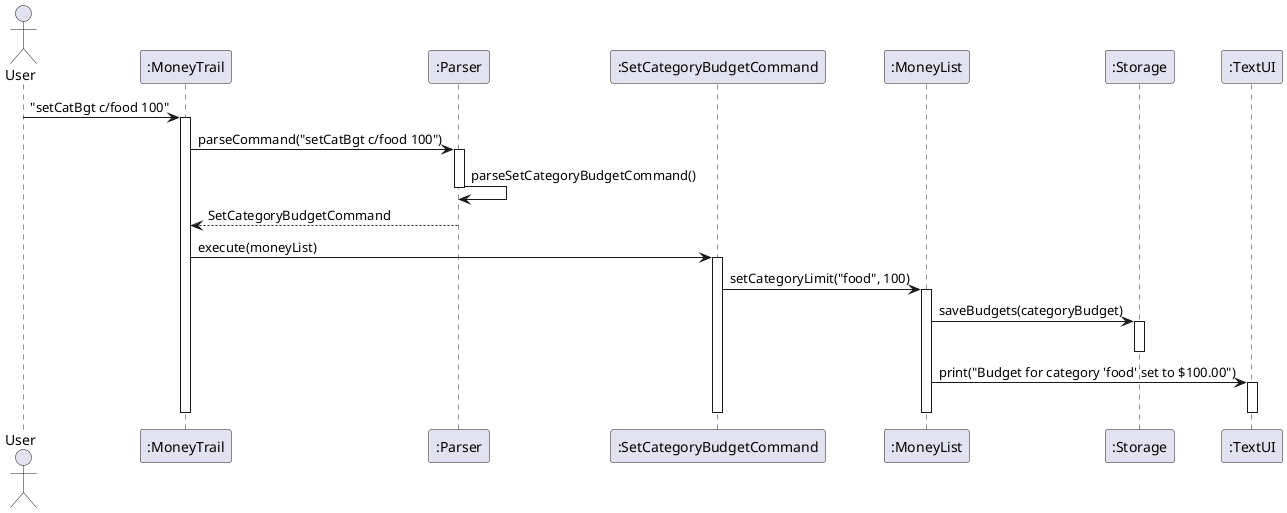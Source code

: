 @startuml
actor User
participant MoneyTrail as ":MoneyTrail"
participant Parser as ":Parser"
participant SetCategoryBudgetCommand as ":SetCategoryBudgetCommand"
participant MoneyList as ":MoneyList"
participant Storage as ":Storage"
participant TextUI as ":TextUI"

User -> MoneyTrail : "setCatBgt c/food 100"
activate MoneyTrail

MoneyTrail -> Parser : parseCommand("setCatBgt c/food 100")
activate Parser
Parser -> Parser : parseSetCategoryBudgetCommand()
deactivate Parser
Parser --> MoneyTrail : SetCategoryBudgetCommand

MoneyTrail -> SetCategoryBudgetCommand : execute(moneyList)
activate SetCategoryBudgetCommand
SetCategoryBudgetCommand -> MoneyList : setCategoryLimit("food", 100)
activate MoneyList

MoneyList -> Storage : saveBudgets(categoryBudget)
activate Storage
deactivate Storage

MoneyList -> TextUI : print("Budget for category 'food' set to $100.00")
activate TextUI
deactivate TextUI

deactivate MoneyList
deactivate SetCategoryBudgetCommand
deactivate MoneyTrail
@enduml

